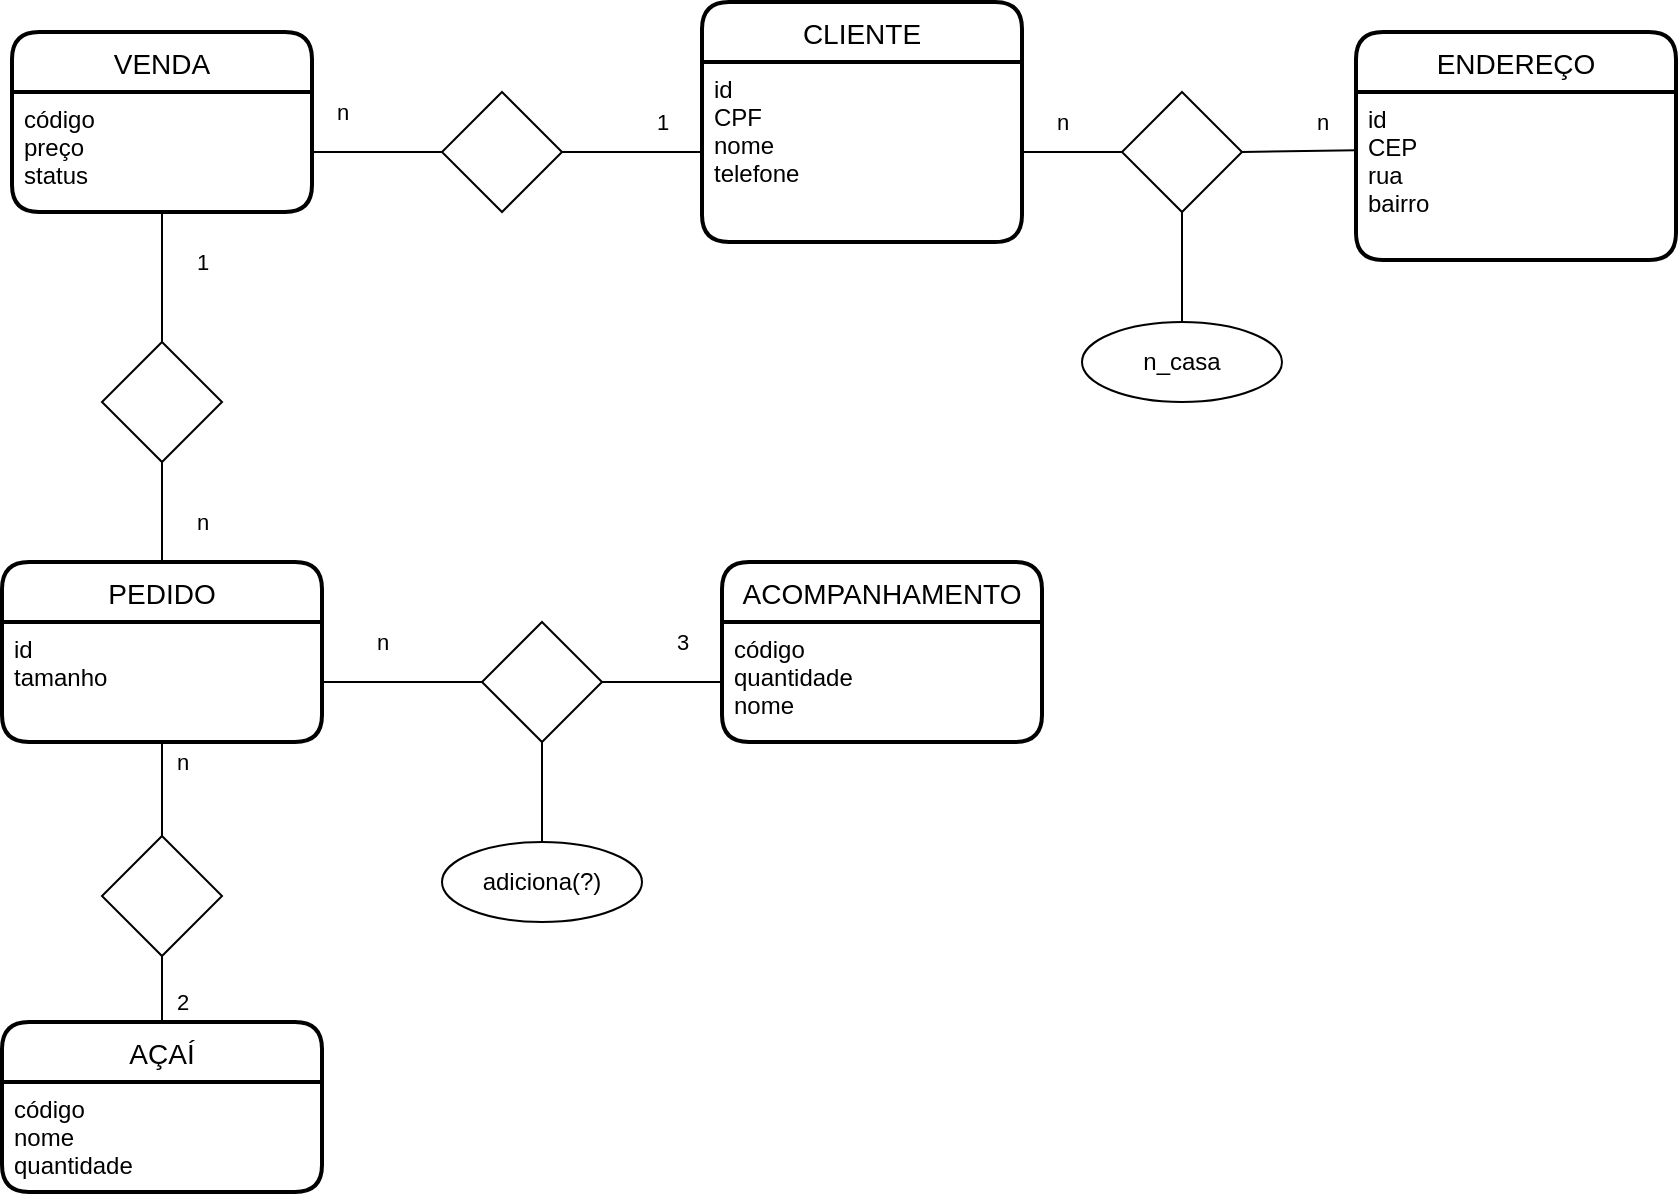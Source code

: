 <mxfile version="17.4.0" type="github">
  <diagram id="SZPW7GVk9boxVMulSVg8" name="Page-1">
    <mxGraphModel dx="1429" dy="1826" grid="1" gridSize="10" guides="1" tooltips="1" connect="1" arrows="1" fold="1" page="1" pageScale="1" pageWidth="827" pageHeight="1169" math="0" shadow="0">
      <root>
        <mxCell id="0" />
        <mxCell id="1" parent="0" />
        <mxCell id="oA1aSemkxsOHosw8v9iw-3" value="VENDA" style="swimlane;childLayout=stackLayout;horizontal=1;startSize=30;horizontalStack=0;rounded=1;fontSize=14;fontStyle=0;strokeWidth=2;resizeParent=0;resizeLast=1;shadow=0;dashed=0;align=center;" vertex="1" parent="1">
          <mxGeometry x="25" y="-1135" width="150" height="90" as="geometry" />
        </mxCell>
        <mxCell id="oA1aSemkxsOHosw8v9iw-4" value="código&#xa;preço&#xa;status" style="align=left;strokeColor=none;fillColor=none;spacingLeft=4;fontSize=12;verticalAlign=top;resizable=0;rotatable=0;part=1;" vertex="1" parent="oA1aSemkxsOHosw8v9iw-3">
          <mxGeometry y="30" width="150" height="60" as="geometry" />
        </mxCell>
        <mxCell id="oA1aSemkxsOHosw8v9iw-7" value="PEDIDO" style="swimlane;childLayout=stackLayout;horizontal=1;startSize=30;horizontalStack=0;rounded=1;fontSize=14;fontStyle=0;strokeWidth=2;resizeParent=0;resizeLast=1;shadow=0;dashed=0;align=center;" vertex="1" parent="1">
          <mxGeometry x="20" y="-870" width="160" height="90" as="geometry" />
        </mxCell>
        <mxCell id="oA1aSemkxsOHosw8v9iw-8" value="id&#xa;tamanho" style="align=left;strokeColor=none;fillColor=none;spacingLeft=4;fontSize=12;verticalAlign=top;resizable=0;rotatable=0;part=1;" vertex="1" parent="oA1aSemkxsOHosw8v9iw-7">
          <mxGeometry y="30" width="160" height="60" as="geometry" />
        </mxCell>
        <mxCell id="oA1aSemkxsOHosw8v9iw-9" value="ACOMPANHAMENTO" style="swimlane;childLayout=stackLayout;horizontal=1;startSize=30;horizontalStack=0;rounded=1;fontSize=14;fontStyle=0;strokeWidth=2;resizeParent=0;resizeLast=1;shadow=0;dashed=0;align=center;" vertex="1" parent="1">
          <mxGeometry x="380" y="-870" width="160" height="90" as="geometry" />
        </mxCell>
        <mxCell id="oA1aSemkxsOHosw8v9iw-10" value="código&#xa;quantidade&#xa;nome" style="align=left;strokeColor=none;fillColor=none;spacingLeft=4;fontSize=12;verticalAlign=top;resizable=0;rotatable=0;part=1;" vertex="1" parent="oA1aSemkxsOHosw8v9iw-9">
          <mxGeometry y="30" width="160" height="60" as="geometry" />
        </mxCell>
        <mxCell id="oA1aSemkxsOHosw8v9iw-11" value="CLIENTE" style="swimlane;childLayout=stackLayout;horizontal=1;startSize=30;horizontalStack=0;rounded=1;fontSize=14;fontStyle=0;strokeWidth=2;resizeParent=0;resizeLast=1;shadow=0;dashed=0;align=center;" vertex="1" parent="1">
          <mxGeometry x="370" y="-1150" width="160" height="120" as="geometry" />
        </mxCell>
        <mxCell id="oA1aSemkxsOHosw8v9iw-12" value="id&#xa;CPF&#xa;nome&#xa;telefone" style="align=left;strokeColor=none;fillColor=none;spacingLeft=4;fontSize=12;verticalAlign=top;resizable=0;rotatable=0;part=1;" vertex="1" parent="oA1aSemkxsOHosw8v9iw-11">
          <mxGeometry y="30" width="160" height="90" as="geometry" />
        </mxCell>
        <mxCell id="oA1aSemkxsOHosw8v9iw-14" value="ENDEREÇO" style="swimlane;childLayout=stackLayout;horizontal=1;startSize=30;horizontalStack=0;rounded=1;fontSize=14;fontStyle=0;strokeWidth=2;resizeParent=0;resizeLast=1;shadow=0;dashed=0;align=center;" vertex="1" parent="1">
          <mxGeometry x="697" y="-1135" width="160" height="114" as="geometry" />
        </mxCell>
        <mxCell id="oA1aSemkxsOHosw8v9iw-15" value="id&#xa;CEP&#xa;rua&#xa;bairro" style="align=left;strokeColor=none;fillColor=none;spacingLeft=4;fontSize=12;verticalAlign=top;resizable=0;rotatable=0;part=1;" vertex="1" parent="oA1aSemkxsOHosw8v9iw-14">
          <mxGeometry y="30" width="160" height="84" as="geometry" />
        </mxCell>
        <mxCell id="oA1aSemkxsOHosw8v9iw-17" value="" style="shape=rhombus;perimeter=rhombusPerimeter;whiteSpace=wrap;html=1;align=center;" vertex="1" parent="1">
          <mxGeometry x="70" y="-980" width="60" height="60" as="geometry" />
        </mxCell>
        <mxCell id="oA1aSemkxsOHosw8v9iw-24" value="" style="shape=rhombus;perimeter=rhombusPerimeter;whiteSpace=wrap;html=1;align=center;" vertex="1" parent="1">
          <mxGeometry x="580" y="-1105" width="60" height="60" as="geometry" />
        </mxCell>
        <mxCell id="oA1aSemkxsOHosw8v9iw-25" value="" style="shape=rhombus;perimeter=rhombusPerimeter;whiteSpace=wrap;html=1;align=center;" vertex="1" parent="1">
          <mxGeometry x="260" y="-840" width="60" height="60" as="geometry" />
        </mxCell>
        <mxCell id="oA1aSemkxsOHosw8v9iw-27" value="adiciona(?)" style="ellipse;whiteSpace=wrap;html=1;align=center;" vertex="1" parent="1">
          <mxGeometry x="240" y="-730" width="100" height="40" as="geometry" />
        </mxCell>
        <mxCell id="oA1aSemkxsOHosw8v9iw-37" value="AÇAÍ" style="swimlane;childLayout=stackLayout;horizontal=1;startSize=30;horizontalStack=0;rounded=1;fontSize=14;fontStyle=0;strokeWidth=2;resizeParent=0;resizeLast=1;shadow=0;dashed=0;align=center;fontFamily=Helvetica;fontColor=default;" vertex="1" parent="1">
          <mxGeometry x="20" y="-640" width="160" height="85" as="geometry" />
        </mxCell>
        <mxCell id="oA1aSemkxsOHosw8v9iw-38" value="código&#xa;nome&#xa;quantidade" style="align=left;strokeColor=none;fillColor=none;spacingLeft=4;fontSize=12;verticalAlign=top;resizable=0;rotatable=0;part=1;fontFamily=Helvetica;fontColor=default;" vertex="1" parent="oA1aSemkxsOHosw8v9iw-37">
          <mxGeometry y="30" width="160" height="55" as="geometry" />
        </mxCell>
        <mxCell id="oA1aSemkxsOHosw8v9iw-40" value="" style="shape=rhombus;perimeter=rhombusPerimeter;whiteSpace=wrap;html=1;align=center;" vertex="1" parent="1">
          <mxGeometry x="70" y="-733" width="60" height="60" as="geometry" />
        </mxCell>
        <mxCell id="oA1aSemkxsOHosw8v9iw-42" value="n" style="text;html=1;align=center;verticalAlign=middle;resizable=0;points=[];autosize=1;strokeColor=none;fillColor=none;fontSize=11;fontFamily=Helvetica;fontColor=default;" vertex="1" parent="1">
          <mxGeometry x="100" y="-780" width="20" height="20" as="geometry" />
        </mxCell>
        <mxCell id="oA1aSemkxsOHosw8v9iw-43" value="2" style="text;html=1;align=center;verticalAlign=middle;resizable=0;points=[];autosize=1;strokeColor=none;fillColor=none;fontSize=11;fontFamily=Helvetica;fontColor=default;" vertex="1" parent="1">
          <mxGeometry x="100" y="-660" width="20" height="20" as="geometry" />
        </mxCell>
        <mxCell id="oA1aSemkxsOHosw8v9iw-46" style="edgeStyle=none;shape=connector;rounded=0;orthogonalLoop=1;jettySize=auto;html=1;entryX=0.5;entryY=1;entryDx=0;entryDy=0;labelBackgroundColor=default;fontFamily=Helvetica;fontSize=11;fontColor=default;endArrow=classic;strokeColor=default;" edge="1" parent="1" source="oA1aSemkxsOHosw8v9iw-40" target="oA1aSemkxsOHosw8v9iw-40">
          <mxGeometry relative="1" as="geometry" />
        </mxCell>
        <mxCell id="oA1aSemkxsOHosw8v9iw-48" value="" style="endArrow=none;html=1;rounded=0;labelBackgroundColor=default;fontFamily=Helvetica;fontSize=11;fontColor=default;strokeColor=default;shape=connector;entryX=0.5;entryY=0;entryDx=0;entryDy=0;exitX=0.5;exitY=1;exitDx=0;exitDy=0;" edge="1" parent="1" source="oA1aSemkxsOHosw8v9iw-40" target="oA1aSemkxsOHosw8v9iw-37">
          <mxGeometry relative="1" as="geometry">
            <mxPoint x="150" y="-660" as="sourcePoint" />
            <mxPoint x="290" y="-680" as="targetPoint" />
          </mxGeometry>
        </mxCell>
        <mxCell id="oA1aSemkxsOHosw8v9iw-49" value="" style="endArrow=none;html=1;rounded=0;labelBackgroundColor=default;fontFamily=Helvetica;fontSize=11;fontColor=default;strokeColor=default;shape=connector;entryX=0.5;entryY=0;entryDx=0;entryDy=0;" edge="1" parent="1" source="oA1aSemkxsOHosw8v9iw-8" target="oA1aSemkxsOHosw8v9iw-40">
          <mxGeometry relative="1" as="geometry">
            <mxPoint x="130" y="-720" as="sourcePoint" />
            <mxPoint x="130" y="-670" as="targetPoint" />
            <Array as="points" />
          </mxGeometry>
        </mxCell>
        <mxCell id="oA1aSemkxsOHosw8v9iw-54" value="" style="endArrow=none;html=1;rounded=0;labelBackgroundColor=default;fontFamily=Helvetica;fontSize=11;fontColor=default;strokeColor=default;shape=connector;exitX=0.5;exitY=1;exitDx=0;exitDy=0;entryX=0.5;entryY=0;entryDx=0;entryDy=0;" edge="1" parent="1" source="oA1aSemkxsOHosw8v9iw-17" target="oA1aSemkxsOHosw8v9iw-7">
          <mxGeometry relative="1" as="geometry">
            <mxPoint x="100" y="-910" as="sourcePoint" />
            <mxPoint x="280" y="-900" as="targetPoint" />
          </mxGeometry>
        </mxCell>
        <mxCell id="oA1aSemkxsOHosw8v9iw-55" value="" style="endArrow=none;html=1;rounded=0;labelBackgroundColor=default;fontFamily=Helvetica;fontSize=11;fontColor=default;strokeColor=default;shape=connector;exitX=0.5;exitY=1;exitDx=0;exitDy=0;entryX=0.5;entryY=0;entryDx=0;entryDy=0;" edge="1" parent="1" source="oA1aSemkxsOHosw8v9iw-4" target="oA1aSemkxsOHosw8v9iw-17">
          <mxGeometry relative="1" as="geometry">
            <mxPoint x="150" y="-990" as="sourcePoint" />
            <mxPoint x="310" y="-990" as="targetPoint" />
          </mxGeometry>
        </mxCell>
        <mxCell id="oA1aSemkxsOHosw8v9iw-56" value="" style="endArrow=none;html=1;rounded=0;labelBackgroundColor=default;fontFamily=Helvetica;fontSize=11;fontColor=default;strokeColor=default;shape=connector;exitX=1;exitY=0.5;exitDx=0;exitDy=0;entryX=0;entryY=0.5;entryDx=0;entryDy=0;" edge="1" parent="1" source="oA1aSemkxsOHosw8v9iw-4" target="oA1aSemkxsOHosw8v9iw-57">
          <mxGeometry relative="1" as="geometry">
            <mxPoint x="160" y="-970" as="sourcePoint" />
            <mxPoint x="240" y="-1050" as="targetPoint" />
          </mxGeometry>
        </mxCell>
        <mxCell id="oA1aSemkxsOHosw8v9iw-57" value="" style="shape=rhombus;perimeter=rhombusPerimeter;whiteSpace=wrap;html=1;align=center;" vertex="1" parent="1">
          <mxGeometry x="240" y="-1105" width="60" height="60" as="geometry" />
        </mxCell>
        <mxCell id="oA1aSemkxsOHosw8v9iw-58" value="" style="endArrow=none;html=1;rounded=0;labelBackgroundColor=default;fontFamily=Helvetica;fontSize=11;fontColor=default;strokeColor=default;shape=connector;exitX=1;exitY=0.5;exitDx=0;exitDy=0;entryX=0;entryY=0.5;entryDx=0;entryDy=0;" edge="1" parent="1" source="oA1aSemkxsOHosw8v9iw-57" target="oA1aSemkxsOHosw8v9iw-12">
          <mxGeometry relative="1" as="geometry">
            <mxPoint x="320.0" y="-1075" as="sourcePoint" />
            <mxPoint x="340" y="-970" as="targetPoint" />
          </mxGeometry>
        </mxCell>
        <mxCell id="oA1aSemkxsOHosw8v9iw-59" value="" style="endArrow=none;html=1;rounded=0;labelBackgroundColor=default;fontFamily=Helvetica;fontSize=11;fontColor=default;strokeColor=default;shape=connector;entryX=0;entryY=0.5;entryDx=0;entryDy=0;exitX=1;exitY=0.5;exitDx=0;exitDy=0;" edge="1" parent="1" source="oA1aSemkxsOHosw8v9iw-12" target="oA1aSemkxsOHosw8v9iw-24">
          <mxGeometry relative="1" as="geometry">
            <mxPoint x="520" y="-1030" as="sourcePoint" />
            <mxPoint x="720" y="-1030" as="targetPoint" />
          </mxGeometry>
        </mxCell>
        <mxCell id="oA1aSemkxsOHosw8v9iw-62" value="" style="endArrow=none;html=1;rounded=0;labelBackgroundColor=default;fontFamily=Helvetica;fontSize=11;fontColor=default;strokeColor=default;shape=connector;exitX=1;exitY=0.5;exitDx=0;exitDy=0;entryX=0.002;entryY=0.346;entryDx=0;entryDy=0;entryPerimeter=0;" edge="1" parent="1" source="oA1aSemkxsOHosw8v9iw-24" target="oA1aSemkxsOHosw8v9iw-15">
          <mxGeometry relative="1" as="geometry">
            <mxPoint x="560" y="-1030" as="sourcePoint" />
            <mxPoint x="720" y="-1030" as="targetPoint" />
          </mxGeometry>
        </mxCell>
        <mxCell id="oA1aSemkxsOHosw8v9iw-64" value="" style="endArrow=none;html=1;rounded=0;labelBackgroundColor=default;fontFamily=Helvetica;fontSize=11;fontColor=default;strokeColor=default;shape=connector;exitX=1;exitY=0.5;exitDx=0;exitDy=0;entryX=0;entryY=0.5;entryDx=0;entryDy=0;" edge="1" parent="1" source="oA1aSemkxsOHosw8v9iw-8" target="oA1aSemkxsOHosw8v9iw-25">
          <mxGeometry relative="1" as="geometry">
            <mxPoint x="650" y="-850" as="sourcePoint" />
            <mxPoint x="220" y="-760" as="targetPoint" />
          </mxGeometry>
        </mxCell>
        <mxCell id="oA1aSemkxsOHosw8v9iw-65" value="" style="endArrow=none;html=1;rounded=0;labelBackgroundColor=default;fontFamily=Helvetica;fontSize=11;fontColor=default;strokeColor=default;shape=connector;exitX=1;exitY=0.5;exitDx=0;exitDy=0;entryX=0;entryY=0.5;entryDx=0;entryDy=0;" edge="1" parent="1" source="oA1aSemkxsOHosw8v9iw-25" target="oA1aSemkxsOHosw8v9iw-10">
          <mxGeometry relative="1" as="geometry">
            <mxPoint x="650" y="-850" as="sourcePoint" />
            <mxPoint x="810" y="-850" as="targetPoint" />
          </mxGeometry>
        </mxCell>
        <mxCell id="oA1aSemkxsOHosw8v9iw-67" value="" style="endArrow=none;html=1;rounded=0;labelBackgroundColor=default;fontFamily=Helvetica;fontSize=11;fontColor=default;strokeColor=default;shape=connector;entryX=0.5;entryY=0;entryDx=0;entryDy=0;exitX=0.5;exitY=1;exitDx=0;exitDy=0;" edge="1" parent="1" source="oA1aSemkxsOHosw8v9iw-25" target="oA1aSemkxsOHosw8v9iw-27">
          <mxGeometry relative="1" as="geometry">
            <mxPoint x="650" y="-850" as="sourcePoint" />
            <mxPoint x="810" y="-850" as="targetPoint" />
          </mxGeometry>
        </mxCell>
        <mxCell id="oA1aSemkxsOHosw8v9iw-68" value="1" style="text;html=1;align=center;verticalAlign=middle;resizable=0;points=[];autosize=1;strokeColor=none;fillColor=none;fontSize=11;fontFamily=Helvetica;fontColor=default;" vertex="1" parent="1">
          <mxGeometry x="110" y="-1030" width="20" height="20" as="geometry" />
        </mxCell>
        <mxCell id="oA1aSemkxsOHosw8v9iw-70" value="n" style="text;html=1;align=center;verticalAlign=middle;resizable=0;points=[];autosize=1;strokeColor=none;fillColor=none;fontSize=11;fontFamily=Helvetica;fontColor=default;" vertex="1" parent="1">
          <mxGeometry x="110" y="-900" width="20" height="20" as="geometry" />
        </mxCell>
        <mxCell id="oA1aSemkxsOHosw8v9iw-71" value="n" style="text;html=1;align=center;verticalAlign=middle;resizable=0;points=[];autosize=1;strokeColor=none;fillColor=none;fontSize=11;fontFamily=Helvetica;fontColor=default;" vertex="1" parent="1">
          <mxGeometry x="180" y="-1105" width="20" height="20" as="geometry" />
        </mxCell>
        <mxCell id="oA1aSemkxsOHosw8v9iw-72" value="1" style="text;html=1;align=center;verticalAlign=middle;resizable=0;points=[];autosize=1;strokeColor=none;fillColor=none;fontSize=11;fontFamily=Helvetica;fontColor=default;" vertex="1" parent="1">
          <mxGeometry x="340" y="-1100" width="20" height="20" as="geometry" />
        </mxCell>
        <mxCell id="oA1aSemkxsOHosw8v9iw-74" value="n" style="text;html=1;align=center;verticalAlign=middle;resizable=0;points=[];autosize=1;strokeColor=none;fillColor=none;fontSize=11;fontFamily=Helvetica;fontColor=default;" vertex="1" parent="1">
          <mxGeometry x="540" y="-1100" width="20" height="20" as="geometry" />
        </mxCell>
        <mxCell id="oA1aSemkxsOHosw8v9iw-75" value="n" style="text;html=1;align=center;verticalAlign=middle;resizable=0;points=[];autosize=1;strokeColor=none;fillColor=none;fontSize=11;fontFamily=Helvetica;fontColor=default;" vertex="1" parent="1">
          <mxGeometry x="670" y="-1100" width="20" height="20" as="geometry" />
        </mxCell>
        <mxCell id="oA1aSemkxsOHosw8v9iw-76" value="n" style="text;html=1;align=center;verticalAlign=middle;resizable=0;points=[];autosize=1;strokeColor=none;fillColor=none;fontSize=11;fontFamily=Helvetica;fontColor=default;" vertex="1" parent="1">
          <mxGeometry x="200" y="-840" width="20" height="20" as="geometry" />
        </mxCell>
        <mxCell id="oA1aSemkxsOHosw8v9iw-77" value="3" style="text;html=1;align=center;verticalAlign=middle;resizable=0;points=[];autosize=1;strokeColor=none;fillColor=none;fontSize=11;fontFamily=Helvetica;fontColor=default;" vertex="1" parent="1">
          <mxGeometry x="350" y="-840" width="20" height="20" as="geometry" />
        </mxCell>
        <mxCell id="oA1aSemkxsOHosw8v9iw-78" value="n_casa" style="ellipse;whiteSpace=wrap;html=1;align=center;" vertex="1" parent="1">
          <mxGeometry x="560" y="-990" width="100" height="40" as="geometry" />
        </mxCell>
        <mxCell id="oA1aSemkxsOHosw8v9iw-79" value="" style="endArrow=none;html=1;rounded=0;labelBackgroundColor=default;fontFamily=Helvetica;fontSize=11;fontColor=default;strokeColor=default;shape=connector;entryX=0.5;entryY=0;entryDx=0;entryDy=0;exitX=0.5;exitY=1;exitDx=0;exitDy=0;" edge="1" parent="1" source="oA1aSemkxsOHosw8v9iw-24" target="oA1aSemkxsOHosw8v9iw-78">
          <mxGeometry relative="1" as="geometry">
            <mxPoint x="300" y="-770" as="sourcePoint" />
            <mxPoint x="300" y="-720" as="targetPoint" />
          </mxGeometry>
        </mxCell>
      </root>
    </mxGraphModel>
  </diagram>
</mxfile>
